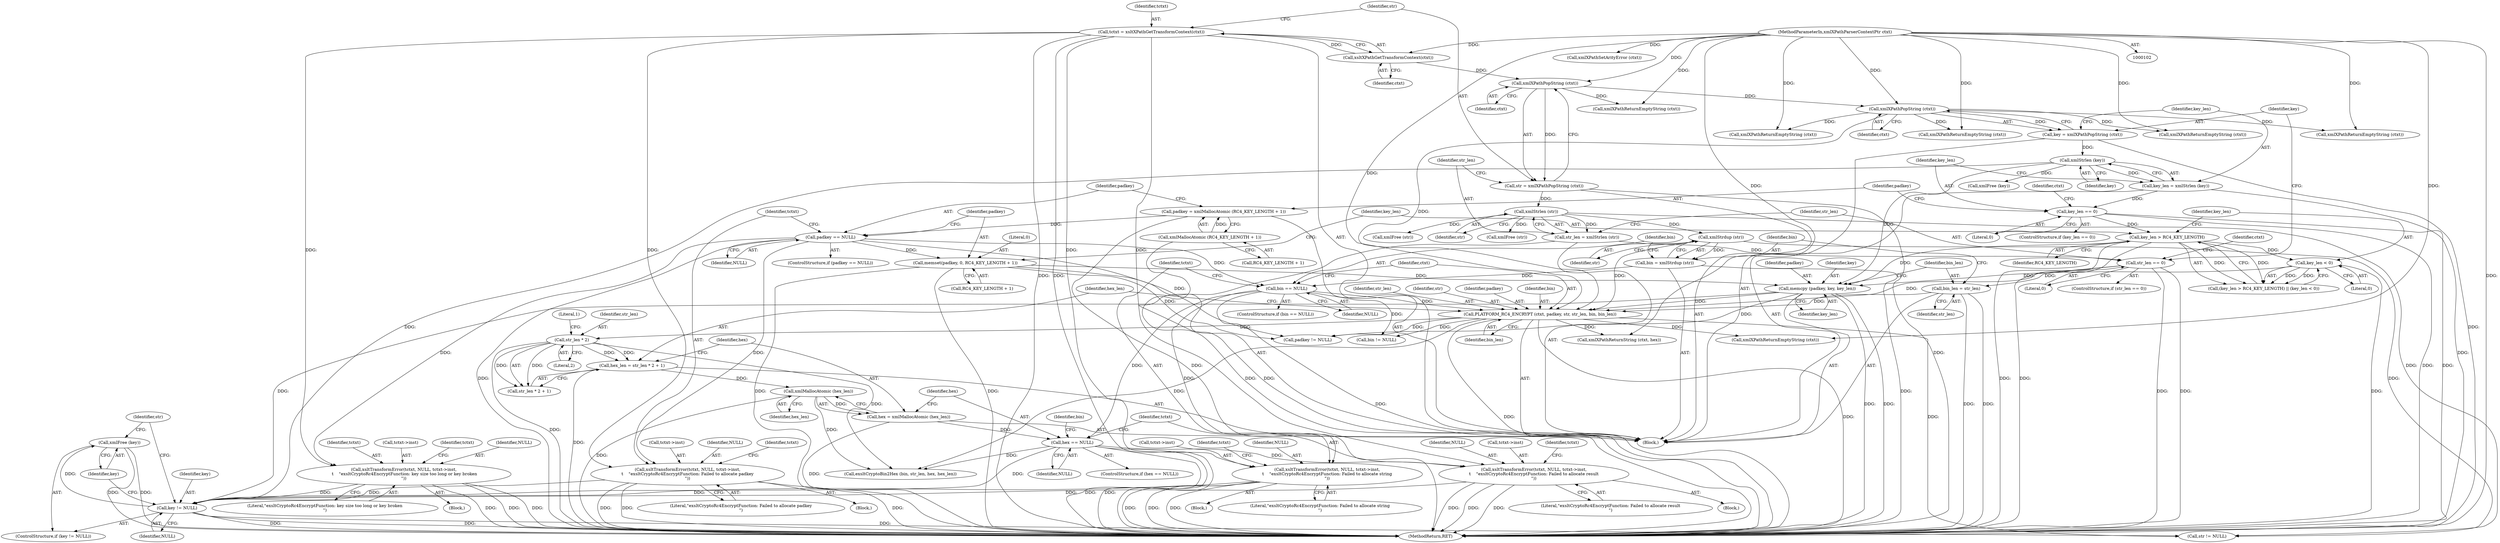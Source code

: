 digraph "0_Chrome_96dbafe288dbe2f0cc45fa3c39daf6d0c37acbab_1@pointer" {
"1000334" [label="(Call,xmlFree (key))"];
"1000331" [label="(Call,key != NULL)"];
"1000252" [label="(Call,memcpy (padkey, key, key_len))"];
"1000222" [label="(Call,memset(padkey, 0, RC4_KEY_LENGTH + 1))"];
"1000203" [label="(Call,padkey == NULL)"];
"1000196" [label="(Call,padkey = xmlMallocAtomic (RC4_KEY_LENGTH + 1))"];
"1000198" [label="(Call,xmlMallocAtomic (RC4_KEY_LENGTH + 1))"];
"1000182" [label="(Call,xmlStrlen (key))"];
"1000176" [label="(Call,key = xmlXPathPopString (ctxt))"];
"1000178" [label="(Call,xmlXPathPopString (ctxt))"];
"1000160" [label="(Call,xmlXPathPopString (ctxt))"];
"1000156" [label="(Call,xsltXPathGetTransformContext(ctxt))"];
"1000103" [label="(MethodParameterIn,xmlXPathParserContextPtr ctxt)"];
"1000230" [label="(Call,key_len > RC4_KEY_LENGTH)"];
"1000185" [label="(Call,key_len == 0)"];
"1000180" [label="(Call,key_len = xmlStrlen (key))"];
"1000233" [label="(Call,key_len < 0)"];
"1000207" [label="(Call,xsltTransformError(tctxt, NULL, tctxt->inst,\n\t    \"exsltCryptoRc4EncryptFunction: Failed to allocate padkey\n\"))"];
"1000154" [label="(Call,tctxt = xsltXPathGetTransformContext(ctxt))"];
"1000237" [label="(Call,xsltTransformError(tctxt, NULL, tctxt->inst,\n \t    \"exsltCryptoRc4EncryptFunction: key size too long or key broken\n\"))"];
"1000302" [label="(Call,hex == NULL)"];
"1000297" [label="(Call,hex = xmlMallocAtomic (hex_len))"];
"1000299" [label="(Call,xmlMallocAtomic (hex_len))"];
"1000290" [label="(Call,hex_len = str_len * 2 + 1)"];
"1000293" [label="(Call,str_len * 2)"];
"1000283" [label="(Call,PLATFORM_RC4_ENCRYPT (ctxt, padkey, str, str_len, bin, bin_len))"];
"1000261" [label="(Call,xmlStrdup (str))"];
"1000164" [label="(Call,xmlStrlen (str))"];
"1000158" [label="(Call,str = xmlXPathPopString (ctxt))"];
"1000167" [label="(Call,str_len == 0)"];
"1000162" [label="(Call,str_len = xmlStrlen (str))"];
"1000264" [label="(Call,bin == NULL)"];
"1000259" [label="(Call,bin = xmlStrdup (str))"];
"1000256" [label="(Call,bin_len = str_len)"];
"1000268" [label="(Call,xsltTransformError(tctxt, NULL, tctxt->inst,\n\t    \"exsltCryptoRc4EncryptFunction: Failed to allocate string\n\"))"];
"1000306" [label="(Call,xsltTransformError(tctxt, NULL, tctxt->inst,\n\t    \"exsltCryptoRc4EncryptFunction: Failed to allocate result\n\"))"];
"1000203" [label="(Call,padkey == NULL)"];
"1000312" [label="(Literal,\"exsltCryptoRc4EncryptFunction: Failed to allocate result\n\")"];
"1000246" [label="(Identifier,tctxt)"];
"1000232" [label="(Identifier,RC4_KEY_LENGTH)"];
"1000292" [label="(Call,str_len * 2 + 1)"];
"1000296" [label="(Literal,1)"];
"1000332" [label="(Identifier,key)"];
"1000257" [label="(Identifier,bin_len)"];
"1000298" [label="(Identifier,hex)"];
"1000334" [label="(Call,xmlFree (key))"];
"1000331" [label="(Call,key != NULL)"];
"1000252" [label="(Call,memcpy (padkey, key, key_len))"];
"1000157" [label="(Identifier,ctxt)"];
"1000262" [label="(Identifier,str)"];
"1000354" [label="(MethodReturn,RET)"];
"1000204" [label="(Identifier,padkey)"];
"1000213" [label="(Literal,\"exsltCryptoRc4EncryptFunction: Failed to allocate padkey\n\")"];
"1000243" [label="(Literal,\"exsltCryptoRc4EncryptFunction: key size too long or key broken\n\")"];
"1000280" [label="(Call,xmlXPathReturnEmptyString (ctxt))"];
"1000309" [label="(Call,tctxt->inst)"];
"1000263" [label="(ControlStructure,if (bin == NULL))"];
"1000163" [label="(Identifier,str_len)"];
"1000224" [label="(Literal,0)"];
"1000349" [label="(Call,bin != NULL)"];
"1000271" [label="(Call,tctxt->inst)"];
"1000156" [label="(Call,xsltXPathGetTransformContext(ctxt))"];
"1000269" [label="(Identifier,tctxt)"];
"1000268" [label="(Call,xsltTransformError(tctxt, NULL, tctxt->inst,\n\t    \"exsltCryptoRc4EncryptFunction: Failed to allocate string\n\"))"];
"1000295" [label="(Literal,2)"];
"1000326" [label="(Call,xmlXPathReturnString (ctxt, hex))"];
"1000196" [label="(Call,padkey = xmlMallocAtomic (RC4_KEY_LENGTH + 1))"];
"1000183" [label="(Identifier,key)"];
"1000155" [label="(Identifier,tctxt)"];
"1000284" [label="(Identifier,ctxt)"];
"1000335" [label="(Identifier,key)"];
"1000103" [label="(MethodParameterIn,xmlXPathParserContextPtr ctxt)"];
"1000176" [label="(Call,key = xmlXPathPopString (ctxt))"];
"1000167" [label="(Call,str_len == 0)"];
"1000223" [label="(Identifier,padkey)"];
"1000255" [label="(Identifier,key_len)"];
"1000206" [label="(Block,)"];
"1000300" [label="(Identifier,hex_len)"];
"1000291" [label="(Identifier,hex_len)"];
"1000207" [label="(Call,xsltTransformError(tctxt, NULL, tctxt->inst,\n\t    \"exsltCryptoRc4EncryptFunction: Failed to allocate padkey\n\"))"];
"1000180" [label="(Call,key_len = xmlStrlen (key))"];
"1000225" [label="(Call,RC4_KEY_LENGTH + 1)"];
"1000235" [label="(Literal,0)"];
"1000260" [label="(Identifier,bin)"];
"1000287" [label="(Identifier,str_len)"];
"1000277" [label="(Identifier,tctxt)"];
"1000305" [label="(Block,)"];
"1000237" [label="(Call,xsltTransformError(tctxt, NULL, tctxt->inst,\n \t    \"exsltCryptoRc4EncryptFunction: key size too long or key broken\n\"))"];
"1000166" [label="(ControlStructure,if (str_len == 0))"];
"1000179" [label="(Identifier,ctxt)"];
"1000199" [label="(Call,RC4_KEY_LENGTH + 1)"];
"1000230" [label="(Call,key_len > RC4_KEY_LENGTH)"];
"1000177" [label="(Identifier,key)"];
"1000307" [label="(Identifier,tctxt)"];
"1000249" [label="(Call,xmlXPathReturnEmptyString (ctxt))"];
"1000303" [label="(Identifier,hex)"];
"1000289" [label="(Identifier,bin_len)"];
"1000181" [label="(Identifier,key_len)"];
"1000299" [label="(Call,xmlMallocAtomic (hex_len))"];
"1000302" [label="(Call,hex == NULL)"];
"1000154" [label="(Call,tctxt = xsltXPathGetTransformContext(ctxt))"];
"1000236" [label="(Block,)"];
"1000290" [label="(Call,hex_len = str_len * 2 + 1)"];
"1000286" [label="(Identifier,str)"];
"1000267" [label="(Block,)"];
"1000270" [label="(Identifier,NULL)"];
"1000173" [label="(Call,xmlFree (str))"];
"1000191" [label="(Call,xmlFree (key))"];
"1000239" [label="(Identifier,NULL)"];
"1000210" [label="(Call,tctxt->inst)"];
"1000105" [label="(Block,)"];
"1000219" [label="(Call,xmlXPathReturnEmptyString (ctxt))"];
"1000202" [label="(ControlStructure,if (padkey == NULL))"];
"1000151" [label="(Call,xmlXPathSetArityError (ctxt))"];
"1000297" [label="(Call,hex = xmlMallocAtomic (hex_len))"];
"1000285" [label="(Identifier,padkey)"];
"1000229" [label="(Call,(key_len > RC4_KEY_LENGTH) || (key_len < 0))"];
"1000222" [label="(Call,memset(padkey, 0, RC4_KEY_LENGTH + 1))"];
"1000198" [label="(Call,xmlMallocAtomic (RC4_KEY_LENGTH + 1))"];
"1000301" [label="(ControlStructure,if (hex == NULL))"];
"1000160" [label="(Call,xmlXPathPopString (ctxt))"];
"1000184" [label="(ControlStructure,if (key_len == 0))"];
"1000315" [label="(Identifier,tctxt)"];
"1000231" [label="(Identifier,key_len)"];
"1000256" [label="(Call,bin_len = str_len)"];
"1000165" [label="(Identifier,str)"];
"1000208" [label="(Identifier,tctxt)"];
"1000254" [label="(Identifier,key)"];
"1000234" [label="(Identifier,key_len)"];
"1000333" [label="(Identifier,NULL)"];
"1000182" [label="(Call,xmlStrlen (key))"];
"1000306" [label="(Call,xsltTransformError(tctxt, NULL, tctxt->inst,\n\t    \"exsltCryptoRc4EncryptFunction: Failed to allocate result\n\"))"];
"1000209" [label="(Identifier,NULL)"];
"1000259" [label="(Call,bin = xmlStrdup (str))"];
"1000321" [label="(Call,exsltCryptoBin2Hex (bin, str_len, hex, hex_len))"];
"1000330" [label="(ControlStructure,if (key != NULL))"];
"1000238" [label="(Identifier,tctxt)"];
"1000343" [label="(Call,padkey != NULL)"];
"1000169" [label="(Literal,0)"];
"1000193" [label="(Call,xmlFree (str))"];
"1000186" [label="(Identifier,key_len)"];
"1000197" [label="(Identifier,padkey)"];
"1000283" [label="(Call,PLATFORM_RC4_ENCRYPT (ctxt, padkey, str, str_len, bin, bin_len))"];
"1000264" [label="(Call,bin == NULL)"];
"1000205" [label="(Identifier,NULL)"];
"1000178" [label="(Call,xmlXPathPopString (ctxt))"];
"1000190" [label="(Identifier,ctxt)"];
"1000258" [label="(Identifier,str_len)"];
"1000216" [label="(Identifier,tctxt)"];
"1000233" [label="(Call,key_len < 0)"];
"1000318" [label="(Call,xmlXPathReturnEmptyString (ctxt))"];
"1000158" [label="(Call,str = xmlXPathPopString (ctxt))"];
"1000161" [label="(Identifier,ctxt)"];
"1000240" [label="(Call,tctxt->inst)"];
"1000159" [label="(Identifier,str)"];
"1000164" [label="(Call,xmlStrlen (str))"];
"1000162" [label="(Call,str_len = xmlStrlen (str))"];
"1000185" [label="(Call,key_len == 0)"];
"1000172" [label="(Identifier,ctxt)"];
"1000322" [label="(Identifier,bin)"];
"1000189" [label="(Call,xmlXPathReturnEmptyString (ctxt))"];
"1000338" [label="(Identifier,str)"];
"1000265" [label="(Identifier,bin)"];
"1000294" [label="(Identifier,str_len)"];
"1000274" [label="(Literal,\"exsltCryptoRc4EncryptFunction: Failed to allocate string\n\")"];
"1000337" [label="(Call,str != NULL)"];
"1000293" [label="(Call,str_len * 2)"];
"1000288" [label="(Identifier,bin)"];
"1000308" [label="(Identifier,NULL)"];
"1000253" [label="(Identifier,padkey)"];
"1000304" [label="(Identifier,NULL)"];
"1000168" [label="(Identifier,str_len)"];
"1000261" [label="(Call,xmlStrdup (str))"];
"1000266" [label="(Identifier,NULL)"];
"1000187" [label="(Literal,0)"];
"1000171" [label="(Call,xmlXPathReturnEmptyString (ctxt))"];
"1000334" -> "1000330"  [label="AST: "];
"1000334" -> "1000335"  [label="CFG: "];
"1000335" -> "1000334"  [label="AST: "];
"1000338" -> "1000334"  [label="CFG: "];
"1000334" -> "1000354"  [label="DDG: "];
"1000334" -> "1000354"  [label="DDG: "];
"1000331" -> "1000334"  [label="DDG: "];
"1000331" -> "1000330"  [label="AST: "];
"1000331" -> "1000333"  [label="CFG: "];
"1000332" -> "1000331"  [label="AST: "];
"1000333" -> "1000331"  [label="AST: "];
"1000335" -> "1000331"  [label="CFG: "];
"1000338" -> "1000331"  [label="CFG: "];
"1000331" -> "1000354"  [label="DDG: "];
"1000331" -> "1000354"  [label="DDG: "];
"1000252" -> "1000331"  [label="DDG: "];
"1000182" -> "1000331"  [label="DDG: "];
"1000207" -> "1000331"  [label="DDG: "];
"1000237" -> "1000331"  [label="DDG: "];
"1000302" -> "1000331"  [label="DDG: "];
"1000268" -> "1000331"  [label="DDG: "];
"1000306" -> "1000331"  [label="DDG: "];
"1000331" -> "1000337"  [label="DDG: "];
"1000252" -> "1000105"  [label="AST: "];
"1000252" -> "1000255"  [label="CFG: "];
"1000253" -> "1000252"  [label="AST: "];
"1000254" -> "1000252"  [label="AST: "];
"1000255" -> "1000252"  [label="AST: "];
"1000257" -> "1000252"  [label="CFG: "];
"1000252" -> "1000354"  [label="DDG: "];
"1000252" -> "1000354"  [label="DDG: "];
"1000222" -> "1000252"  [label="DDG: "];
"1000182" -> "1000252"  [label="DDG: "];
"1000230" -> "1000252"  [label="DDG: "];
"1000233" -> "1000252"  [label="DDG: "];
"1000252" -> "1000283"  [label="DDG: "];
"1000252" -> "1000343"  [label="DDG: "];
"1000222" -> "1000105"  [label="AST: "];
"1000222" -> "1000225"  [label="CFG: "];
"1000223" -> "1000222"  [label="AST: "];
"1000224" -> "1000222"  [label="AST: "];
"1000225" -> "1000222"  [label="AST: "];
"1000231" -> "1000222"  [label="CFG: "];
"1000222" -> "1000354"  [label="DDG: "];
"1000222" -> "1000354"  [label="DDG: "];
"1000203" -> "1000222"  [label="DDG: "];
"1000222" -> "1000343"  [label="DDG: "];
"1000203" -> "1000202"  [label="AST: "];
"1000203" -> "1000205"  [label="CFG: "];
"1000204" -> "1000203"  [label="AST: "];
"1000205" -> "1000203"  [label="AST: "];
"1000208" -> "1000203"  [label="CFG: "];
"1000223" -> "1000203"  [label="CFG: "];
"1000203" -> "1000354"  [label="DDG: "];
"1000196" -> "1000203"  [label="DDG: "];
"1000203" -> "1000207"  [label="DDG: "];
"1000203" -> "1000237"  [label="DDG: "];
"1000203" -> "1000264"  [label="DDG: "];
"1000203" -> "1000343"  [label="DDG: "];
"1000196" -> "1000105"  [label="AST: "];
"1000196" -> "1000198"  [label="CFG: "];
"1000197" -> "1000196"  [label="AST: "];
"1000198" -> "1000196"  [label="AST: "];
"1000204" -> "1000196"  [label="CFG: "];
"1000196" -> "1000354"  [label="DDG: "];
"1000198" -> "1000196"  [label="DDG: "];
"1000198" -> "1000199"  [label="CFG: "];
"1000199" -> "1000198"  [label="AST: "];
"1000198" -> "1000354"  [label="DDG: "];
"1000182" -> "1000180"  [label="AST: "];
"1000182" -> "1000183"  [label="CFG: "];
"1000183" -> "1000182"  [label="AST: "];
"1000180" -> "1000182"  [label="CFG: "];
"1000182" -> "1000180"  [label="DDG: "];
"1000176" -> "1000182"  [label="DDG: "];
"1000182" -> "1000191"  [label="DDG: "];
"1000176" -> "1000105"  [label="AST: "];
"1000176" -> "1000178"  [label="CFG: "];
"1000177" -> "1000176"  [label="AST: "];
"1000178" -> "1000176"  [label="AST: "];
"1000181" -> "1000176"  [label="CFG: "];
"1000176" -> "1000354"  [label="DDG: "];
"1000178" -> "1000176"  [label="DDG: "];
"1000178" -> "1000179"  [label="CFG: "];
"1000179" -> "1000178"  [label="AST: "];
"1000160" -> "1000178"  [label="DDG: "];
"1000103" -> "1000178"  [label="DDG: "];
"1000178" -> "1000189"  [label="DDG: "];
"1000178" -> "1000219"  [label="DDG: "];
"1000178" -> "1000249"  [label="DDG: "];
"1000178" -> "1000280"  [label="DDG: "];
"1000178" -> "1000283"  [label="DDG: "];
"1000160" -> "1000158"  [label="AST: "];
"1000160" -> "1000161"  [label="CFG: "];
"1000161" -> "1000160"  [label="AST: "];
"1000158" -> "1000160"  [label="CFG: "];
"1000160" -> "1000158"  [label="DDG: "];
"1000156" -> "1000160"  [label="DDG: "];
"1000103" -> "1000160"  [label="DDG: "];
"1000160" -> "1000171"  [label="DDG: "];
"1000156" -> "1000154"  [label="AST: "];
"1000156" -> "1000157"  [label="CFG: "];
"1000157" -> "1000156"  [label="AST: "];
"1000154" -> "1000156"  [label="CFG: "];
"1000156" -> "1000154"  [label="DDG: "];
"1000103" -> "1000156"  [label="DDG: "];
"1000103" -> "1000102"  [label="AST: "];
"1000103" -> "1000354"  [label="DDG: "];
"1000103" -> "1000151"  [label="DDG: "];
"1000103" -> "1000171"  [label="DDG: "];
"1000103" -> "1000189"  [label="DDG: "];
"1000103" -> "1000219"  [label="DDG: "];
"1000103" -> "1000249"  [label="DDG: "];
"1000103" -> "1000280"  [label="DDG: "];
"1000103" -> "1000283"  [label="DDG: "];
"1000103" -> "1000318"  [label="DDG: "];
"1000103" -> "1000326"  [label="DDG: "];
"1000230" -> "1000229"  [label="AST: "];
"1000230" -> "1000232"  [label="CFG: "];
"1000231" -> "1000230"  [label="AST: "];
"1000232" -> "1000230"  [label="AST: "];
"1000234" -> "1000230"  [label="CFG: "];
"1000229" -> "1000230"  [label="CFG: "];
"1000230" -> "1000354"  [label="DDG: "];
"1000230" -> "1000354"  [label="DDG: "];
"1000230" -> "1000229"  [label="DDG: "];
"1000230" -> "1000229"  [label="DDG: "];
"1000185" -> "1000230"  [label="DDG: "];
"1000230" -> "1000233"  [label="DDG: "];
"1000185" -> "1000184"  [label="AST: "];
"1000185" -> "1000187"  [label="CFG: "];
"1000186" -> "1000185"  [label="AST: "];
"1000187" -> "1000185"  [label="AST: "];
"1000190" -> "1000185"  [label="CFG: "];
"1000197" -> "1000185"  [label="CFG: "];
"1000185" -> "1000354"  [label="DDG: "];
"1000185" -> "1000354"  [label="DDG: "];
"1000180" -> "1000185"  [label="DDG: "];
"1000180" -> "1000105"  [label="AST: "];
"1000181" -> "1000180"  [label="AST: "];
"1000186" -> "1000180"  [label="CFG: "];
"1000180" -> "1000354"  [label="DDG: "];
"1000233" -> "1000229"  [label="AST: "];
"1000233" -> "1000235"  [label="CFG: "];
"1000234" -> "1000233"  [label="AST: "];
"1000235" -> "1000233"  [label="AST: "];
"1000229" -> "1000233"  [label="CFG: "];
"1000233" -> "1000354"  [label="DDG: "];
"1000233" -> "1000229"  [label="DDG: "];
"1000233" -> "1000229"  [label="DDG: "];
"1000207" -> "1000206"  [label="AST: "];
"1000207" -> "1000213"  [label="CFG: "];
"1000208" -> "1000207"  [label="AST: "];
"1000209" -> "1000207"  [label="AST: "];
"1000210" -> "1000207"  [label="AST: "];
"1000213" -> "1000207"  [label="AST: "];
"1000216" -> "1000207"  [label="CFG: "];
"1000207" -> "1000354"  [label="DDG: "];
"1000207" -> "1000354"  [label="DDG: "];
"1000207" -> "1000354"  [label="DDG: "];
"1000154" -> "1000207"  [label="DDG: "];
"1000154" -> "1000105"  [label="AST: "];
"1000155" -> "1000154"  [label="AST: "];
"1000159" -> "1000154"  [label="CFG: "];
"1000154" -> "1000354"  [label="DDG: "];
"1000154" -> "1000354"  [label="DDG: "];
"1000154" -> "1000237"  [label="DDG: "];
"1000154" -> "1000268"  [label="DDG: "];
"1000154" -> "1000306"  [label="DDG: "];
"1000237" -> "1000236"  [label="AST: "];
"1000237" -> "1000243"  [label="CFG: "];
"1000238" -> "1000237"  [label="AST: "];
"1000239" -> "1000237"  [label="AST: "];
"1000240" -> "1000237"  [label="AST: "];
"1000243" -> "1000237"  [label="AST: "];
"1000246" -> "1000237"  [label="CFG: "];
"1000237" -> "1000354"  [label="DDG: "];
"1000237" -> "1000354"  [label="DDG: "];
"1000237" -> "1000354"  [label="DDG: "];
"1000302" -> "1000301"  [label="AST: "];
"1000302" -> "1000304"  [label="CFG: "];
"1000303" -> "1000302"  [label="AST: "];
"1000304" -> "1000302"  [label="AST: "];
"1000307" -> "1000302"  [label="CFG: "];
"1000322" -> "1000302"  [label="CFG: "];
"1000302" -> "1000354"  [label="DDG: "];
"1000302" -> "1000354"  [label="DDG: "];
"1000297" -> "1000302"  [label="DDG: "];
"1000264" -> "1000302"  [label="DDG: "];
"1000302" -> "1000306"  [label="DDG: "];
"1000302" -> "1000321"  [label="DDG: "];
"1000297" -> "1000105"  [label="AST: "];
"1000297" -> "1000299"  [label="CFG: "];
"1000298" -> "1000297"  [label="AST: "];
"1000299" -> "1000297"  [label="AST: "];
"1000303" -> "1000297"  [label="CFG: "];
"1000297" -> "1000354"  [label="DDG: "];
"1000299" -> "1000297"  [label="DDG: "];
"1000299" -> "1000300"  [label="CFG: "];
"1000300" -> "1000299"  [label="AST: "];
"1000299" -> "1000354"  [label="DDG: "];
"1000290" -> "1000299"  [label="DDG: "];
"1000299" -> "1000321"  [label="DDG: "];
"1000290" -> "1000105"  [label="AST: "];
"1000290" -> "1000292"  [label="CFG: "];
"1000291" -> "1000290"  [label="AST: "];
"1000292" -> "1000290"  [label="AST: "];
"1000298" -> "1000290"  [label="CFG: "];
"1000290" -> "1000354"  [label="DDG: "];
"1000293" -> "1000290"  [label="DDG: "];
"1000293" -> "1000290"  [label="DDG: "];
"1000293" -> "1000292"  [label="AST: "];
"1000293" -> "1000295"  [label="CFG: "];
"1000294" -> "1000293"  [label="AST: "];
"1000295" -> "1000293"  [label="AST: "];
"1000296" -> "1000293"  [label="CFG: "];
"1000293" -> "1000354"  [label="DDG: "];
"1000293" -> "1000292"  [label="DDG: "];
"1000293" -> "1000292"  [label="DDG: "];
"1000283" -> "1000293"  [label="DDG: "];
"1000293" -> "1000321"  [label="DDG: "];
"1000283" -> "1000105"  [label="AST: "];
"1000283" -> "1000289"  [label="CFG: "];
"1000284" -> "1000283"  [label="AST: "];
"1000285" -> "1000283"  [label="AST: "];
"1000286" -> "1000283"  [label="AST: "];
"1000287" -> "1000283"  [label="AST: "];
"1000288" -> "1000283"  [label="AST: "];
"1000289" -> "1000283"  [label="AST: "];
"1000291" -> "1000283"  [label="CFG: "];
"1000283" -> "1000354"  [label="DDG: "];
"1000283" -> "1000354"  [label="DDG: "];
"1000261" -> "1000283"  [label="DDG: "];
"1000167" -> "1000283"  [label="DDG: "];
"1000264" -> "1000283"  [label="DDG: "];
"1000256" -> "1000283"  [label="DDG: "];
"1000283" -> "1000318"  [label="DDG: "];
"1000283" -> "1000321"  [label="DDG: "];
"1000283" -> "1000326"  [label="DDG: "];
"1000283" -> "1000337"  [label="DDG: "];
"1000283" -> "1000343"  [label="DDG: "];
"1000283" -> "1000349"  [label="DDG: "];
"1000261" -> "1000259"  [label="AST: "];
"1000261" -> "1000262"  [label="CFG: "];
"1000262" -> "1000261"  [label="AST: "];
"1000259" -> "1000261"  [label="CFG: "];
"1000261" -> "1000259"  [label="DDG: "];
"1000164" -> "1000261"  [label="DDG: "];
"1000261" -> "1000337"  [label="DDG: "];
"1000164" -> "1000162"  [label="AST: "];
"1000164" -> "1000165"  [label="CFG: "];
"1000165" -> "1000164"  [label="AST: "];
"1000162" -> "1000164"  [label="CFG: "];
"1000164" -> "1000162"  [label="DDG: "];
"1000158" -> "1000164"  [label="DDG: "];
"1000164" -> "1000173"  [label="DDG: "];
"1000164" -> "1000193"  [label="DDG: "];
"1000164" -> "1000337"  [label="DDG: "];
"1000158" -> "1000105"  [label="AST: "];
"1000159" -> "1000158"  [label="AST: "];
"1000163" -> "1000158"  [label="CFG: "];
"1000158" -> "1000354"  [label="DDG: "];
"1000167" -> "1000166"  [label="AST: "];
"1000167" -> "1000169"  [label="CFG: "];
"1000168" -> "1000167"  [label="AST: "];
"1000169" -> "1000167"  [label="AST: "];
"1000172" -> "1000167"  [label="CFG: "];
"1000177" -> "1000167"  [label="CFG: "];
"1000167" -> "1000354"  [label="DDG: "];
"1000167" -> "1000354"  [label="DDG: "];
"1000162" -> "1000167"  [label="DDG: "];
"1000167" -> "1000256"  [label="DDG: "];
"1000162" -> "1000105"  [label="AST: "];
"1000163" -> "1000162"  [label="AST: "];
"1000168" -> "1000162"  [label="CFG: "];
"1000162" -> "1000354"  [label="DDG: "];
"1000264" -> "1000263"  [label="AST: "];
"1000264" -> "1000266"  [label="CFG: "];
"1000265" -> "1000264"  [label="AST: "];
"1000266" -> "1000264"  [label="AST: "];
"1000269" -> "1000264"  [label="CFG: "];
"1000284" -> "1000264"  [label="CFG: "];
"1000264" -> "1000354"  [label="DDG: "];
"1000259" -> "1000264"  [label="DDG: "];
"1000264" -> "1000268"  [label="DDG: "];
"1000264" -> "1000349"  [label="DDG: "];
"1000259" -> "1000105"  [label="AST: "];
"1000260" -> "1000259"  [label="AST: "];
"1000265" -> "1000259"  [label="CFG: "];
"1000259" -> "1000354"  [label="DDG: "];
"1000256" -> "1000105"  [label="AST: "];
"1000256" -> "1000258"  [label="CFG: "];
"1000257" -> "1000256"  [label="AST: "];
"1000258" -> "1000256"  [label="AST: "];
"1000260" -> "1000256"  [label="CFG: "];
"1000256" -> "1000354"  [label="DDG: "];
"1000256" -> "1000354"  [label="DDG: "];
"1000268" -> "1000267"  [label="AST: "];
"1000268" -> "1000274"  [label="CFG: "];
"1000269" -> "1000268"  [label="AST: "];
"1000270" -> "1000268"  [label="AST: "];
"1000271" -> "1000268"  [label="AST: "];
"1000274" -> "1000268"  [label="AST: "];
"1000277" -> "1000268"  [label="CFG: "];
"1000268" -> "1000354"  [label="DDG: "];
"1000268" -> "1000354"  [label="DDG: "];
"1000268" -> "1000354"  [label="DDG: "];
"1000306" -> "1000305"  [label="AST: "];
"1000306" -> "1000312"  [label="CFG: "];
"1000307" -> "1000306"  [label="AST: "];
"1000308" -> "1000306"  [label="AST: "];
"1000309" -> "1000306"  [label="AST: "];
"1000312" -> "1000306"  [label="AST: "];
"1000315" -> "1000306"  [label="CFG: "];
"1000306" -> "1000354"  [label="DDG: "];
"1000306" -> "1000354"  [label="DDG: "];
"1000306" -> "1000354"  [label="DDG: "];
}
